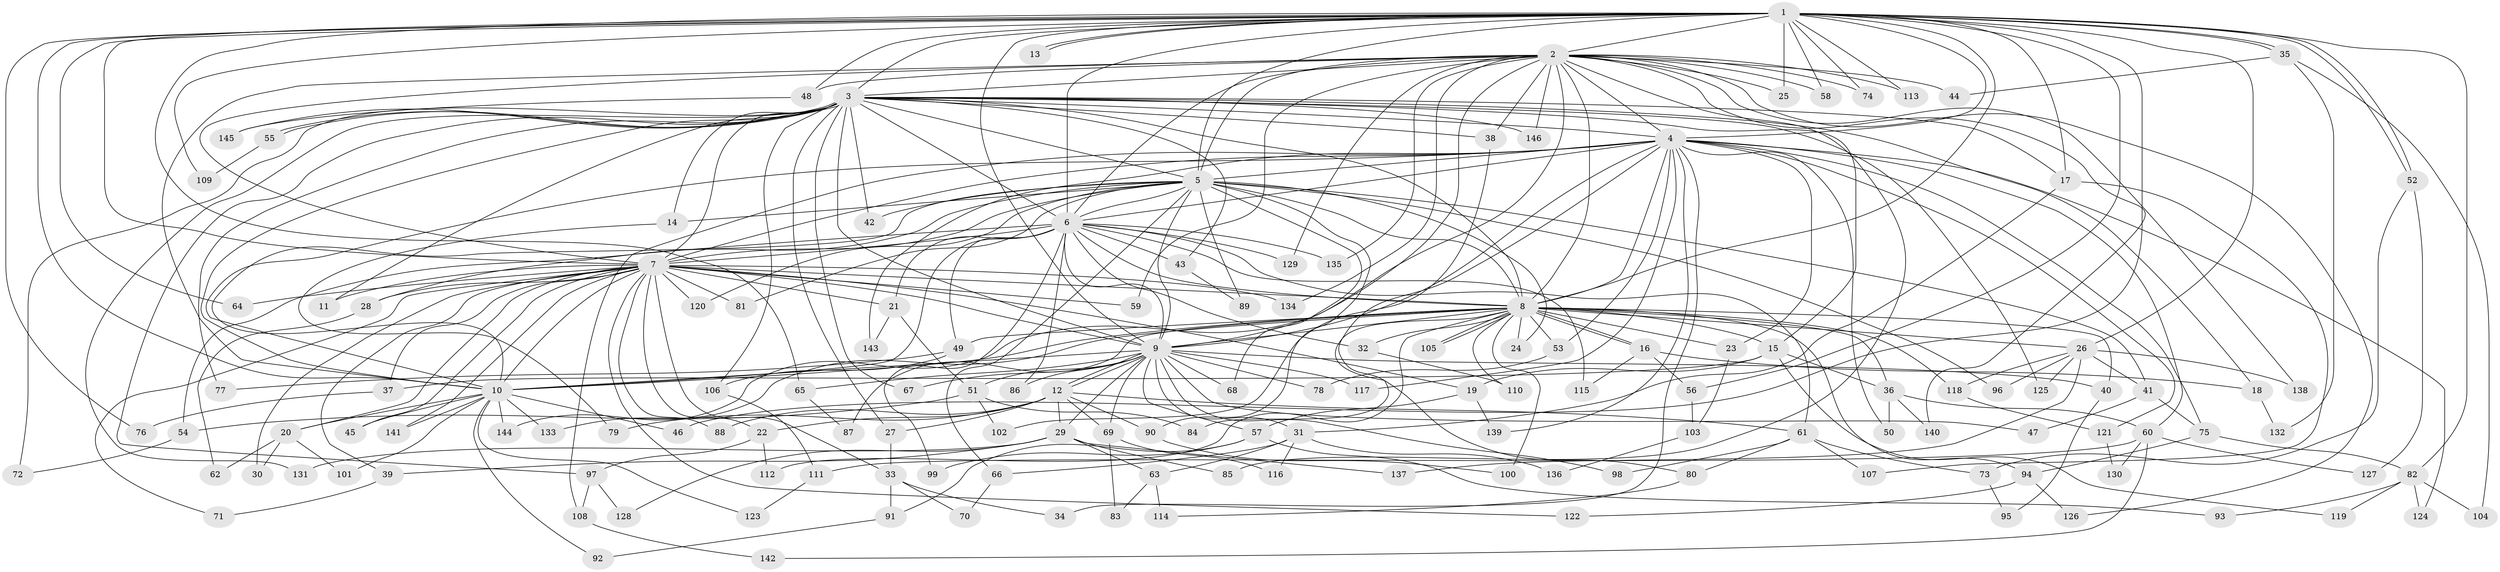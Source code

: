 // Generated by graph-tools (version 1.1) at 2025/49/03/09/25 03:49:29]
// undirected, 146 vertices, 317 edges
graph export_dot {
graph [start="1"]
  node [color=gray90,style=filled];
  1;
  2;
  3;
  4;
  5;
  6;
  7;
  8;
  9;
  10;
  11;
  12;
  13;
  14;
  15;
  16;
  17;
  18;
  19;
  20;
  21;
  22;
  23;
  24;
  25;
  26;
  27;
  28;
  29;
  30;
  31;
  32;
  33;
  34;
  35;
  36;
  37;
  38;
  39;
  40;
  41;
  42;
  43;
  44;
  45;
  46;
  47;
  48;
  49;
  50;
  51;
  52;
  53;
  54;
  55;
  56;
  57;
  58;
  59;
  60;
  61;
  62;
  63;
  64;
  65;
  66;
  67;
  68;
  69;
  70;
  71;
  72;
  73;
  74;
  75;
  76;
  77;
  78;
  79;
  80;
  81;
  82;
  83;
  84;
  85;
  86;
  87;
  88;
  89;
  90;
  91;
  92;
  93;
  94;
  95;
  96;
  97;
  98;
  99;
  100;
  101;
  102;
  103;
  104;
  105;
  106;
  107;
  108;
  109;
  110;
  111;
  112;
  113;
  114;
  115;
  116;
  117;
  118;
  119;
  120;
  121;
  122;
  123;
  124;
  125;
  126;
  127;
  128;
  129;
  130;
  131;
  132;
  133;
  134;
  135;
  136;
  137;
  138;
  139;
  140;
  141;
  142;
  143;
  144;
  145;
  146;
  1 -- 2;
  1 -- 3;
  1 -- 4;
  1 -- 5;
  1 -- 6;
  1 -- 7;
  1 -- 8;
  1 -- 9;
  1 -- 10;
  1 -- 13;
  1 -- 13;
  1 -- 17;
  1 -- 25;
  1 -- 26;
  1 -- 35;
  1 -- 35;
  1 -- 46;
  1 -- 48;
  1 -- 52;
  1 -- 52;
  1 -- 56;
  1 -- 58;
  1 -- 64;
  1 -- 65;
  1 -- 74;
  1 -- 76;
  1 -- 82;
  1 -- 109;
  1 -- 113;
  2 -- 3;
  2 -- 4;
  2 -- 5;
  2 -- 6;
  2 -- 7;
  2 -- 8;
  2 -- 9;
  2 -- 10;
  2 -- 25;
  2 -- 38;
  2 -- 44;
  2 -- 48;
  2 -- 58;
  2 -- 59;
  2 -- 74;
  2 -- 85;
  2 -- 113;
  2 -- 126;
  2 -- 129;
  2 -- 134;
  2 -- 135;
  2 -- 138;
  2 -- 140;
  2 -- 144;
  2 -- 146;
  3 -- 4;
  3 -- 5;
  3 -- 6;
  3 -- 7;
  3 -- 8;
  3 -- 9;
  3 -- 10;
  3 -- 11;
  3 -- 14;
  3 -- 15;
  3 -- 17;
  3 -- 18;
  3 -- 27;
  3 -- 38;
  3 -- 42;
  3 -- 43;
  3 -- 55;
  3 -- 55;
  3 -- 67;
  3 -- 72;
  3 -- 77;
  3 -- 97;
  3 -- 106;
  3 -- 125;
  3 -- 131;
  3 -- 145;
  3 -- 146;
  4 -- 5;
  4 -- 6;
  4 -- 7;
  4 -- 8;
  4 -- 9;
  4 -- 10;
  4 -- 23;
  4 -- 34;
  4 -- 50;
  4 -- 53;
  4 -- 60;
  4 -- 75;
  4 -- 80;
  4 -- 108;
  4 -- 117;
  4 -- 121;
  4 -- 124;
  4 -- 139;
  4 -- 143;
  5 -- 6;
  5 -- 7;
  5 -- 8;
  5 -- 9;
  5 -- 10;
  5 -- 14;
  5 -- 24;
  5 -- 28;
  5 -- 41;
  5 -- 42;
  5 -- 66;
  5 -- 68;
  5 -- 81;
  5 -- 89;
  5 -- 90;
  5 -- 96;
  5 -- 120;
  6 -- 7;
  6 -- 8;
  6 -- 9;
  6 -- 10;
  6 -- 21;
  6 -- 32;
  6 -- 43;
  6 -- 49;
  6 -- 54;
  6 -- 61;
  6 -- 86;
  6 -- 99;
  6 -- 115;
  6 -- 129;
  6 -- 135;
  7 -- 8;
  7 -- 9;
  7 -- 10;
  7 -- 11;
  7 -- 19;
  7 -- 20;
  7 -- 21;
  7 -- 22;
  7 -- 28;
  7 -- 30;
  7 -- 33;
  7 -- 37;
  7 -- 39;
  7 -- 45;
  7 -- 59;
  7 -- 64;
  7 -- 71;
  7 -- 81;
  7 -- 88;
  7 -- 120;
  7 -- 122;
  7 -- 134;
  7 -- 141;
  8 -- 9;
  8 -- 10;
  8 -- 15;
  8 -- 16;
  8 -- 16;
  8 -- 23;
  8 -- 24;
  8 -- 26;
  8 -- 32;
  8 -- 36;
  8 -- 40;
  8 -- 49;
  8 -- 53;
  8 -- 84;
  8 -- 87;
  8 -- 94;
  8 -- 100;
  8 -- 105;
  8 -- 105;
  8 -- 110;
  8 -- 112;
  8 -- 118;
  8 -- 133;
  9 -- 10;
  9 -- 12;
  9 -- 12;
  9 -- 29;
  9 -- 31;
  9 -- 40;
  9 -- 47;
  9 -- 51;
  9 -- 57;
  9 -- 65;
  9 -- 67;
  9 -- 68;
  9 -- 69;
  9 -- 78;
  9 -- 86;
  9 -- 98;
  9 -- 117;
  10 -- 20;
  10 -- 45;
  10 -- 46;
  10 -- 92;
  10 -- 101;
  10 -- 123;
  10 -- 133;
  10 -- 141;
  10 -- 144;
  12 -- 22;
  12 -- 27;
  12 -- 29;
  12 -- 61;
  12 -- 69;
  12 -- 79;
  12 -- 88;
  12 -- 90;
  14 -- 79;
  15 -- 19;
  15 -- 36;
  15 -- 37;
  15 -- 119;
  16 -- 18;
  16 -- 56;
  16 -- 115;
  17 -- 31;
  17 -- 107;
  18 -- 132;
  19 -- 57;
  19 -- 139;
  20 -- 30;
  20 -- 62;
  20 -- 101;
  21 -- 51;
  21 -- 143;
  22 -- 97;
  22 -- 112;
  23 -- 103;
  26 -- 41;
  26 -- 96;
  26 -- 118;
  26 -- 125;
  26 -- 137;
  26 -- 138;
  27 -- 33;
  28 -- 62;
  29 -- 39;
  29 -- 63;
  29 -- 85;
  29 -- 128;
  29 -- 131;
  29 -- 137;
  31 -- 63;
  31 -- 66;
  31 -- 116;
  31 -- 136;
  32 -- 110;
  33 -- 34;
  33 -- 70;
  33 -- 91;
  35 -- 44;
  35 -- 104;
  35 -- 132;
  36 -- 50;
  36 -- 60;
  36 -- 140;
  37 -- 76;
  38 -- 102;
  39 -- 71;
  40 -- 95;
  41 -- 47;
  41 -- 75;
  43 -- 89;
  48 -- 145;
  49 -- 77;
  49 -- 106;
  51 -- 54;
  51 -- 84;
  51 -- 102;
  52 -- 73;
  52 -- 127;
  53 -- 78;
  54 -- 72;
  55 -- 109;
  56 -- 103;
  57 -- 91;
  57 -- 93;
  57 -- 99;
  60 -- 111;
  60 -- 127;
  60 -- 130;
  60 -- 142;
  61 -- 73;
  61 -- 80;
  61 -- 98;
  61 -- 107;
  63 -- 83;
  63 -- 114;
  65 -- 87;
  66 -- 70;
  69 -- 83;
  69 -- 116;
  73 -- 95;
  75 -- 82;
  75 -- 94;
  80 -- 114;
  82 -- 93;
  82 -- 104;
  82 -- 119;
  82 -- 124;
  90 -- 100;
  91 -- 92;
  94 -- 122;
  94 -- 126;
  97 -- 108;
  97 -- 128;
  103 -- 136;
  106 -- 111;
  108 -- 142;
  111 -- 123;
  118 -- 121;
  121 -- 130;
}
